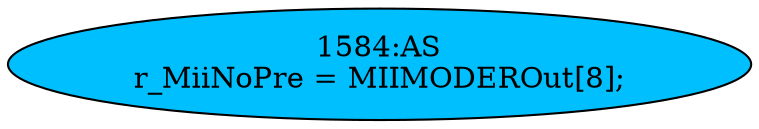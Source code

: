strict digraph "" {
	node [label="\N"];
	"1584:AS"	 [ast="<pyverilog.vparser.ast.Assign object at 0x7fbdee048fd0>",
		def_var="['r_MiiNoPre']",
		fillcolor=deepskyblue,
		label="1584:AS
r_MiiNoPre = MIIMODEROut[8];",
		statements="[]",
		style=filled,
		typ=Assign,
		use_var="['MIIMODEROut']"];
}
